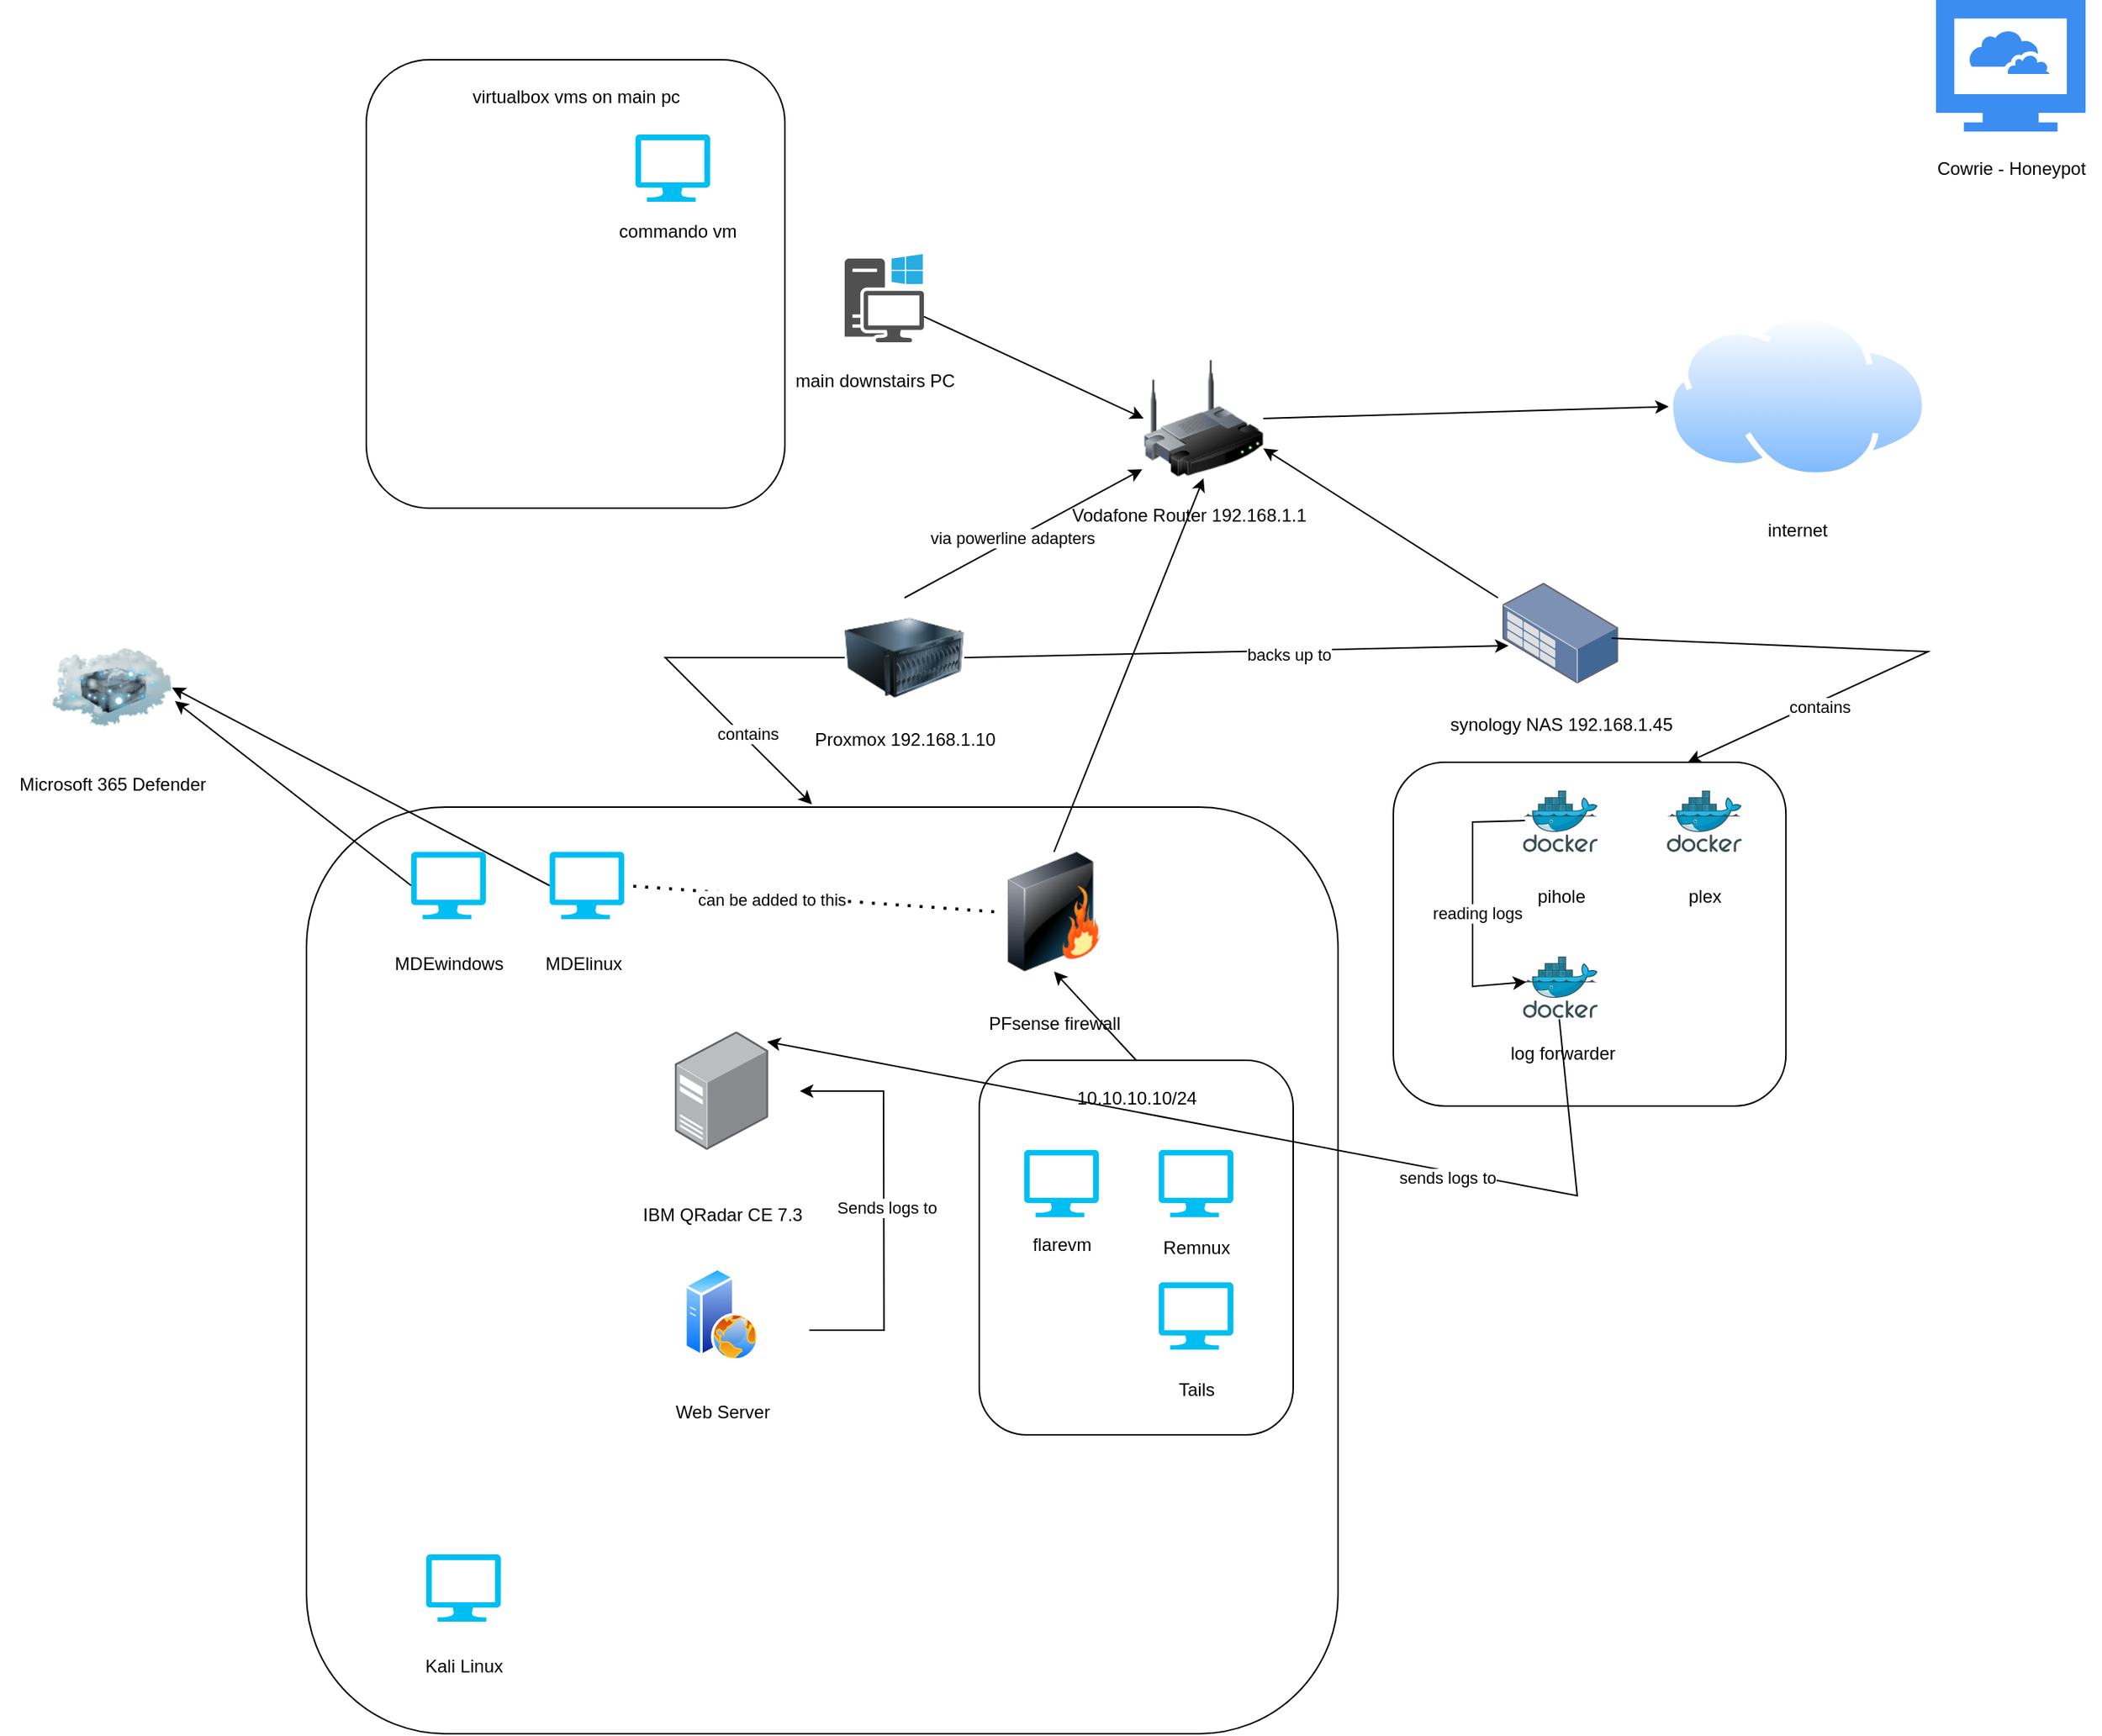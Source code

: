 <mxfile version="24.7.16">
  <diagram name="Page-1" id="ZpYNvY8d8dBsB5j52Xvp">
    <mxGraphModel dx="2284" dy="1846" grid="1" gridSize="10" guides="1" tooltips="1" connect="1" arrows="1" fold="1" page="1" pageScale="1" pageWidth="850" pageHeight="1100" math="0" shadow="0">
      <root>
        <mxCell id="0" />
        <mxCell id="1" parent="0" />
        <mxCell id="5E9RYm8k1yz9LcODwsZq-1" value="" style="image;points=[];aspect=fixed;html=1;align=center;shadow=0;dashed=0;image=img/lib/allied_telesis/computer_and_terminals/Server_Desktop.svg;" parent="1" vertex="1">
          <mxGeometry x="106.3" y="310" width="62.6" height="79.35" as="geometry" />
        </mxCell>
        <mxCell id="5E9RYm8k1yz9LcODwsZq-2" value="&lt;div&gt;IBM QRadar CE 7.3&lt;/div&gt;" style="text;html=1;align=center;verticalAlign=middle;resizable=0;points=[];autosize=1;strokeColor=none;fillColor=none;" parent="1" vertex="1">
          <mxGeometry x="72.6" y="418" width="130" height="30" as="geometry" />
        </mxCell>
        <mxCell id="5E9RYm8k1yz9LcODwsZq-3" value="" style="image;html=1;image=img/lib/clip_art/networking/Cloud_Server_128x128.png" parent="1" vertex="1">
          <mxGeometry x="-310" y="40" width="80" height="80" as="geometry" />
        </mxCell>
        <mxCell id="5E9RYm8k1yz9LcODwsZq-4" value="&lt;div&gt;Microsoft 365 Defender&lt;/div&gt;" style="text;html=1;align=center;verticalAlign=middle;resizable=0;points=[];autosize=1;strokeColor=none;fillColor=none;" parent="1" vertex="1">
          <mxGeometry x="-345" y="130" width="150" height="30" as="geometry" />
        </mxCell>
        <mxCell id="5E9RYm8k1yz9LcODwsZq-7" value="" style="image;aspect=fixed;perimeter=ellipsePerimeter;html=1;align=center;shadow=0;dashed=0;spacingTop=3;image=img/lib/active_directory/web_server.svg;" parent="1" vertex="1">
          <mxGeometry x="112.6" y="468" width="50" height="62.5" as="geometry" />
        </mxCell>
        <mxCell id="5E9RYm8k1yz9LcODwsZq-8" value="Web Server" style="text;html=1;align=center;verticalAlign=middle;resizable=0;points=[];autosize=1;strokeColor=none;fillColor=none;" parent="1" vertex="1">
          <mxGeometry x="92.6" y="550" width="90" height="30" as="geometry" />
        </mxCell>
        <mxCell id="5E9RYm8k1yz9LcODwsZq-11" value="" style="endArrow=classic;html=1;rounded=0;" parent="1" edge="1">
          <mxGeometry width="50" height="50" relative="1" as="geometry">
            <mxPoint x="196.3" y="510" as="sourcePoint" />
            <mxPoint x="190" y="350" as="targetPoint" />
            <Array as="points">
              <mxPoint x="246.3" y="510" />
              <mxPoint x="246" y="350" />
            </Array>
          </mxGeometry>
        </mxCell>
        <mxCell id="5E9RYm8k1yz9LcODwsZq-13" value="Sends logs to" style="edgeLabel;html=1;align=center;verticalAlign=middle;resizable=0;points=[];" parent="5E9RYm8k1yz9LcODwsZq-11" vertex="1" connectable="0">
          <mxGeometry x="-0.007" y="-2" relative="1" as="geometry">
            <mxPoint as="offset" />
          </mxGeometry>
        </mxCell>
        <mxCell id="5E9RYm8k1yz9LcODwsZq-14" value="" style="image;html=1;image=img/lib/clip_art/networking/Firewall_128x128.png" parent="1" vertex="1">
          <mxGeometry x="320" y="190" width="80" height="80" as="geometry" />
        </mxCell>
        <mxCell id="5E9RYm8k1yz9LcODwsZq-15" value="PFsense firewall" style="text;html=1;align=center;verticalAlign=middle;resizable=0;points=[];autosize=1;strokeColor=none;fillColor=none;" parent="1" vertex="1">
          <mxGeometry x="300" y="290" width="120" height="30" as="geometry" />
        </mxCell>
        <mxCell id="5E9RYm8k1yz9LcODwsZq-16" value="" style="image;html=1;image=img/lib/clip_art/computers/Server_128x128.png" parent="1" vertex="1">
          <mxGeometry x="220" y="20" width="80" height="80" as="geometry" />
        </mxCell>
        <mxCell id="5E9RYm8k1yz9LcODwsZq-17" value="Proxmox 192.168.1.10" style="text;html=1;align=center;verticalAlign=middle;resizable=0;points=[];autosize=1;strokeColor=none;fillColor=none;" parent="1" vertex="1">
          <mxGeometry x="185" y="100" width="150" height="30" as="geometry" />
        </mxCell>
        <mxCell id="5E9RYm8k1yz9LcODwsZq-18" value="" style="rounded=1;whiteSpace=wrap;html=1;fillColor=none;" parent="1" vertex="1">
          <mxGeometry x="-140" y="160.0" width="690" height="620" as="geometry" />
        </mxCell>
        <mxCell id="5E9RYm8k1yz9LcODwsZq-19" value="" style="rounded=1;whiteSpace=wrap;html=1;fillColor=none;" parent="1" vertex="1">
          <mxGeometry x="310" y="329.35" width="210" height="250.65" as="geometry" />
        </mxCell>
        <mxCell id="5E9RYm8k1yz9LcODwsZq-20" value="&lt;div&gt;10.10.10.10/24&lt;/div&gt;" style="text;html=1;align=center;verticalAlign=middle;resizable=0;points=[];autosize=1;strokeColor=none;fillColor=none;" parent="1" vertex="1">
          <mxGeometry x="360" y="340" width="110" height="30" as="geometry" />
        </mxCell>
        <mxCell id="5E9RYm8k1yz9LcODwsZq-21" value="" style="verticalLabelPosition=bottom;html=1;verticalAlign=top;align=center;strokeColor=none;fillColor=#00BEF2;shape=mxgraph.azure.computer;pointerEvents=1;" parent="1" vertex="1">
          <mxGeometry x="340" y="389.35" width="50" height="45" as="geometry" />
        </mxCell>
        <mxCell id="5E9RYm8k1yz9LcODwsZq-22" value="flarevm" style="text;html=1;align=center;verticalAlign=middle;resizable=0;points=[];autosize=1;strokeColor=none;fillColor=none;" parent="1" vertex="1">
          <mxGeometry x="335" y="438" width="60" height="30" as="geometry" />
        </mxCell>
        <mxCell id="5E9RYm8k1yz9LcODwsZq-23" value="" style="image;aspect=fixed;perimeter=ellipsePerimeter;html=1;align=center;shadow=0;dashed=0;spacingTop=3;image=img/lib/active_directory/internet_cloud.svg;" parent="1" vertex="1">
          <mxGeometry x="770" y="-170" width="174.6" height="110" as="geometry" />
        </mxCell>
        <mxCell id="5E9RYm8k1yz9LcODwsZq-24" value="internet" style="text;html=1;align=center;verticalAlign=middle;resizable=0;points=[];autosize=1;strokeColor=none;fillColor=none;" parent="1" vertex="1">
          <mxGeometry x="827.3" y="-40" width="60" height="30" as="geometry" />
        </mxCell>
        <mxCell id="5E9RYm8k1yz9LcODwsZq-31" value="" style="endArrow=classic;html=1;rounded=0;exitX=0.5;exitY=0;exitDx=0;exitDy=0;entryX=0.5;entryY=1;entryDx=0;entryDy=0;" parent="1" source="5E9RYm8k1yz9LcODwsZq-19" target="5E9RYm8k1yz9LcODwsZq-14" edge="1">
          <mxGeometry width="50" height="50" relative="1" as="geometry">
            <mxPoint x="140" y="280" as="sourcePoint" />
            <mxPoint x="190" y="230" as="targetPoint" />
          </mxGeometry>
        </mxCell>
        <mxCell id="5E9RYm8k1yz9LcODwsZq-33" value="" style="endArrow=classic;html=1;rounded=0;exitX=0.5;exitY=0;exitDx=0;exitDy=0;entryX=0.5;entryY=1;entryDx=0;entryDy=0;" parent="1" source="5E9RYm8k1yz9LcODwsZq-14" target="5E9RYm8k1yz9LcODwsZq-35" edge="1">
          <mxGeometry width="50" height="50" relative="1" as="geometry">
            <mxPoint x="400" y="120" as="sourcePoint" />
            <mxPoint x="450" as="targetPoint" />
          </mxGeometry>
        </mxCell>
        <mxCell id="5E9RYm8k1yz9LcODwsZq-35" value="" style="image;html=1;image=img/lib/clip_art/networking/Wireless_Router_128x128.png" parent="1" vertex="1">
          <mxGeometry x="420" y="-140" width="80" height="80" as="geometry" />
        </mxCell>
        <mxCell id="5E9RYm8k1yz9LcODwsZq-38" value="Vodafone Router 192.168.1.1" style="text;html=1;align=center;verticalAlign=middle;resizable=0;points=[];autosize=1;strokeColor=none;fillColor=none;" parent="1" vertex="1">
          <mxGeometry x="360" y="-50" width="180" height="30" as="geometry" />
        </mxCell>
        <mxCell id="5E9RYm8k1yz9LcODwsZq-39" value="" style="endArrow=classic;html=1;rounded=0;entryX=0.007;entryY=0.564;entryDx=0;entryDy=0;entryPerimeter=0;exitX=1;exitY=0.5;exitDx=0;exitDy=0;" parent="1" source="5E9RYm8k1yz9LcODwsZq-35" target="5E9RYm8k1yz9LcODwsZq-23" edge="1">
          <mxGeometry width="50" height="50" relative="1" as="geometry">
            <mxPoint x="170" y="150" as="sourcePoint" />
            <mxPoint x="220" y="100" as="targetPoint" />
          </mxGeometry>
        </mxCell>
        <mxCell id="5E9RYm8k1yz9LcODwsZq-40" value="" style="endArrow=classic;html=1;rounded=0;entryX=-0.012;entryY=0.925;entryDx=0;entryDy=0;exitX=0.5;exitY=0;exitDx=0;exitDy=0;entryPerimeter=0;" parent="1" source="5E9RYm8k1yz9LcODwsZq-16" target="5E9RYm8k1yz9LcODwsZq-35" edge="1">
          <mxGeometry width="50" height="50" relative="1" as="geometry">
            <mxPoint x="170" y="150" as="sourcePoint" />
            <mxPoint x="220" y="100" as="targetPoint" />
          </mxGeometry>
        </mxCell>
        <mxCell id="h4ZgnDe_PBZzKWVYN4k4-1" value="&lt;div&gt;via powerline adapters&lt;/div&gt;" style="edgeLabel;html=1;align=center;verticalAlign=middle;resizable=0;points=[];" parent="5E9RYm8k1yz9LcODwsZq-40" vertex="1" connectable="0">
          <mxGeometry x="-0.089" y="1" relative="1" as="geometry">
            <mxPoint as="offset" />
          </mxGeometry>
        </mxCell>
        <mxCell id="5E9RYm8k1yz9LcODwsZq-41" value="" style="verticalLabelPosition=bottom;html=1;verticalAlign=top;align=center;strokeColor=none;fillColor=#00BEF2;shape=mxgraph.azure.computer;pointerEvents=1;" parent="1" vertex="1">
          <mxGeometry x="430" y="389.35" width="50" height="45" as="geometry" />
        </mxCell>
        <mxCell id="5E9RYm8k1yz9LcODwsZq-43" value="&lt;div&gt;Remnux&lt;/div&gt;" style="text;html=1;align=center;verticalAlign=middle;resizable=0;points=[];autosize=1;strokeColor=none;fillColor=none;" parent="1" vertex="1">
          <mxGeometry x="420" y="439.67" width="70" height="30" as="geometry" />
        </mxCell>
        <mxCell id="5E9RYm8k1yz9LcODwsZq-44" value="" style="sketch=0;pointerEvents=1;shadow=0;dashed=0;html=1;strokeColor=none;fillColor=#505050;labelPosition=center;verticalLabelPosition=bottom;verticalAlign=top;outlineConnect=0;align=center;shape=mxgraph.office.devices.workstation_pc;" parent="1" vertex="1">
          <mxGeometry x="220" y="-210" width="53" height="59" as="geometry" />
        </mxCell>
        <mxCell id="5E9RYm8k1yz9LcODwsZq-45" value="main downstairs PC" style="text;html=1;align=center;verticalAlign=middle;resizable=0;points=[];autosize=1;strokeColor=none;fillColor=none;" parent="1" vertex="1">
          <mxGeometry x="170" y="-140" width="140" height="30" as="geometry" />
        </mxCell>
        <mxCell id="5E9RYm8k1yz9LcODwsZq-46" value="" style="endArrow=classic;html=1;rounded=0;entryX=0;entryY=0.5;entryDx=0;entryDy=0;" parent="1" source="5E9RYm8k1yz9LcODwsZq-44" target="5E9RYm8k1yz9LcODwsZq-35" edge="1">
          <mxGeometry width="50" height="50" relative="1" as="geometry">
            <mxPoint x="220" y="-50" as="sourcePoint" />
            <mxPoint x="270" y="-100" as="targetPoint" />
          </mxGeometry>
        </mxCell>
        <mxCell id="5E9RYm8k1yz9LcODwsZq-47" value="" style="rounded=1;whiteSpace=wrap;html=1;fillColor=none;" parent="1" vertex="1">
          <mxGeometry x="-100" y="-340" width="280" height="300" as="geometry" />
        </mxCell>
        <mxCell id="5E9RYm8k1yz9LcODwsZq-48" value="&lt;div&gt;virtualbox vms on main pc&lt;/div&gt;" style="text;html=1;align=center;verticalAlign=middle;resizable=0;points=[];autosize=1;strokeColor=none;fillColor=none;" parent="1" vertex="1">
          <mxGeometry x="-40" y="-330" width="160" height="30" as="geometry" />
        </mxCell>
        <mxCell id="5E9RYm8k1yz9LcODwsZq-49" value="" style="verticalLabelPosition=bottom;html=1;verticalAlign=top;align=center;strokeColor=none;fillColor=#00BEF2;shape=mxgraph.azure.computer;pointerEvents=1;" parent="1" vertex="1">
          <mxGeometry x="80" y="-290" width="50" height="45" as="geometry" />
        </mxCell>
        <mxCell id="5E9RYm8k1yz9LcODwsZq-50" value="commando vm" style="text;html=1;align=center;verticalAlign=middle;resizable=0;points=[];autosize=1;strokeColor=none;fillColor=none;" parent="1" vertex="1">
          <mxGeometry x="52.6" y="-240" width="110" height="30" as="geometry" />
        </mxCell>
        <mxCell id="5E9RYm8k1yz9LcODwsZq-51" value="" style="verticalLabelPosition=bottom;html=1;verticalAlign=top;align=center;strokeColor=none;fillColor=#00BEF2;shape=mxgraph.azure.computer;pointerEvents=1;" parent="1" vertex="1">
          <mxGeometry x="-70" y="190.0" width="50" height="45" as="geometry" />
        </mxCell>
        <mxCell id="5E9RYm8k1yz9LcODwsZq-54" value="MDEwindows" style="text;html=1;align=center;verticalAlign=middle;resizable=0;points=[];autosize=1;strokeColor=none;fillColor=none;" parent="1" vertex="1">
          <mxGeometry x="-95" y="250" width="100" height="30" as="geometry" />
        </mxCell>
        <mxCell id="5E9RYm8k1yz9LcODwsZq-55" value="" style="verticalLabelPosition=bottom;html=1;verticalAlign=top;align=center;strokeColor=none;fillColor=#00BEF2;shape=mxgraph.azure.computer;pointerEvents=1;" parent="1" vertex="1">
          <mxGeometry x="22.6" y="190.0" width="50" height="45" as="geometry" />
        </mxCell>
        <mxCell id="5E9RYm8k1yz9LcODwsZq-56" value="MDElinux" style="text;html=1;align=center;verticalAlign=middle;resizable=0;points=[];autosize=1;strokeColor=none;fillColor=none;" parent="1" vertex="1">
          <mxGeometry x="10" y="250" width="70" height="30" as="geometry" />
        </mxCell>
        <mxCell id="5E9RYm8k1yz9LcODwsZq-57" value="" style="endArrow=classic;html=1;rounded=0;exitX=0;exitY=0.5;exitDx=0;exitDy=0;exitPerimeter=0;entryX=1.025;entryY=0.613;entryDx=0;entryDy=0;entryPerimeter=0;" parent="1" source="5E9RYm8k1yz9LcODwsZq-51" target="5E9RYm8k1yz9LcODwsZq-3" edge="1">
          <mxGeometry width="50" height="50" relative="1" as="geometry">
            <mxPoint x="-280" y="250" as="sourcePoint" />
            <mxPoint x="-230" y="200" as="targetPoint" />
          </mxGeometry>
        </mxCell>
        <mxCell id="5E9RYm8k1yz9LcODwsZq-59" value="" style="endArrow=classic;html=1;rounded=0;exitX=0;exitY=0.5;exitDx=0;exitDy=0;exitPerimeter=0;entryX=1;entryY=0.5;entryDx=0;entryDy=0;" parent="1" source="5E9RYm8k1yz9LcODwsZq-55" target="5E9RYm8k1yz9LcODwsZq-3" edge="1">
          <mxGeometry width="50" height="50" relative="1" as="geometry">
            <mxPoint x="-150" y="90" as="sourcePoint" />
            <mxPoint x="-100" y="40" as="targetPoint" />
          </mxGeometry>
        </mxCell>
        <mxCell id="5E9RYm8k1yz9LcODwsZq-60" value="" style="image;points=[];aspect=fixed;html=1;align=center;shadow=0;dashed=0;image=img/lib/allied_telesis/storage/Datacenter_Server_Rack_Storage_Unit_Small.svg;" parent="1" vertex="1">
          <mxGeometry x="660" y="10" width="77.4" height="67.2" as="geometry" />
        </mxCell>
        <mxCell id="5E9RYm8k1yz9LcODwsZq-61" value="synology NAS 192.168.1.45" style="text;html=1;align=center;verticalAlign=middle;resizable=0;points=[];autosize=1;strokeColor=none;fillColor=none;" parent="1" vertex="1">
          <mxGeometry x="613.7" y="90" width="170" height="30" as="geometry" />
        </mxCell>
        <mxCell id="5E9RYm8k1yz9LcODwsZq-62" value="" style="image;sketch=0;aspect=fixed;html=1;points=[];align=center;fontSize=12;image=img/lib/mscae/Docker.svg;" parent="1" vertex="1">
          <mxGeometry x="673.7" y="149" width="50" height="41" as="geometry" />
        </mxCell>
        <mxCell id="5E9RYm8k1yz9LcODwsZq-63" value="pihole" style="text;html=1;align=center;verticalAlign=middle;resizable=0;points=[];autosize=1;strokeColor=none;fillColor=none;" parent="1" vertex="1">
          <mxGeometry x="668.7" y="205" width="60" height="30" as="geometry" />
        </mxCell>
        <mxCell id="5E9RYm8k1yz9LcODwsZq-64" value="" style="image;sketch=0;aspect=fixed;html=1;points=[];align=center;fontSize=12;image=img/lib/mscae/Docker.svg;" parent="1" vertex="1">
          <mxGeometry x="770" y="149" width="50" height="41" as="geometry" />
        </mxCell>
        <mxCell id="5E9RYm8k1yz9LcODwsZq-65" value="plex" style="text;html=1;align=center;verticalAlign=middle;resizable=0;points=[];autosize=1;strokeColor=none;fillColor=none;" parent="1" vertex="1">
          <mxGeometry x="770" y="205" width="50" height="30" as="geometry" />
        </mxCell>
        <mxCell id="5E9RYm8k1yz9LcODwsZq-66" value="" style="image;sketch=0;aspect=fixed;html=1;points=[];align=center;fontSize=12;image=img/lib/mscae/Docker.svg;" parent="1" vertex="1">
          <mxGeometry x="673.7" y="260" width="50" height="41" as="geometry" />
        </mxCell>
        <mxCell id="5E9RYm8k1yz9LcODwsZq-67" value="log forwarder" style="text;html=1;align=center;verticalAlign=middle;resizable=0;points=[];autosize=1;strokeColor=none;fillColor=none;" parent="1" vertex="1">
          <mxGeometry x="650" y="310" width="100" height="30" as="geometry" />
        </mxCell>
        <mxCell id="5E9RYm8k1yz9LcODwsZq-68" value="" style="rounded=1;whiteSpace=wrap;html=1;fillColor=none;" parent="1" vertex="1">
          <mxGeometry x="587" y="130" width="262.6" height="230" as="geometry" />
        </mxCell>
        <mxCell id="5E9RYm8k1yz9LcODwsZq-69" value="" style="endArrow=classic;html=1;rounded=0;exitX=0.026;exitY=0.488;exitDx=0;exitDy=0;exitPerimeter=0;entryX=0.046;entryY=0.415;entryDx=0;entryDy=0;entryPerimeter=0;" parent="1" source="5E9RYm8k1yz9LcODwsZq-62" target="5E9RYm8k1yz9LcODwsZq-66" edge="1">
          <mxGeometry width="50" height="50" relative="1" as="geometry">
            <mxPoint x="840" y="50" as="sourcePoint" />
            <mxPoint x="650" y="280" as="targetPoint" />
            <Array as="points">
              <mxPoint x="640" y="170" />
              <mxPoint x="640" y="280" />
            </Array>
          </mxGeometry>
        </mxCell>
        <mxCell id="5E9RYm8k1yz9LcODwsZq-70" value="reading logs" style="edgeLabel;html=1;align=center;verticalAlign=middle;resizable=0;points=[];" parent="5E9RYm8k1yz9LcODwsZq-69" vertex="1" connectable="0">
          <mxGeometry x="0.06" y="3" relative="1" as="geometry">
            <mxPoint as="offset" />
          </mxGeometry>
        </mxCell>
        <mxCell id="5E9RYm8k1yz9LcODwsZq-71" value="" style="endArrow=classic;html=1;rounded=0;exitX=0.486;exitY=1.024;exitDx=0;exitDy=0;exitPerimeter=0;entryX=0.986;entryY=0.088;entryDx=0;entryDy=0;entryPerimeter=0;" parent="1" source="5E9RYm8k1yz9LcODwsZq-66" target="5E9RYm8k1yz9LcODwsZq-1" edge="1">
          <mxGeometry width="50" height="50" relative="1" as="geometry">
            <mxPoint x="770" y="510" as="sourcePoint" />
            <mxPoint x="640" y="450" as="targetPoint" />
            <Array as="points">
              <mxPoint x="710" y="420" />
            </Array>
          </mxGeometry>
        </mxCell>
        <mxCell id="5E9RYm8k1yz9LcODwsZq-72" value="sends logs to" style="edgeLabel;html=1;align=center;verticalAlign=middle;resizable=0;points=[];" parent="5E9RYm8k1yz9LcODwsZq-71" vertex="1" connectable="0">
          <mxGeometry x="-0.384" y="4" relative="1" as="geometry">
            <mxPoint as="offset" />
          </mxGeometry>
        </mxCell>
        <mxCell id="5E9RYm8k1yz9LcODwsZq-73" value="" style="endArrow=classic;html=1;rounded=0;exitX=1;exitY=0.5;exitDx=0;exitDy=0;entryX=0.052;entryY=0.625;entryDx=0;entryDy=0;entryPerimeter=0;" parent="1" source="5E9RYm8k1yz9LcODwsZq-16" target="5E9RYm8k1yz9LcODwsZq-60" edge="1">
          <mxGeometry width="50" height="50" relative="1" as="geometry">
            <mxPoint x="480" y="180" as="sourcePoint" />
            <mxPoint x="560" y="40" as="targetPoint" />
          </mxGeometry>
        </mxCell>
        <mxCell id="5E9RYm8k1yz9LcODwsZq-74" value="backs up to" style="edgeLabel;html=1;align=center;verticalAlign=middle;resizable=0;points=[];" parent="5E9RYm8k1yz9LcODwsZq-73" vertex="1" connectable="0">
          <mxGeometry x="0.192" y="-3" relative="1" as="geometry">
            <mxPoint as="offset" />
          </mxGeometry>
        </mxCell>
        <mxCell id="5E9RYm8k1yz9LcODwsZq-75" value="" style="endArrow=classic;html=1;rounded=0;entryX=1;entryY=0.75;entryDx=0;entryDy=0;exitX=-0.039;exitY=0.149;exitDx=0;exitDy=0;exitPerimeter=0;" parent="1" source="5E9RYm8k1yz9LcODwsZq-60" target="5E9RYm8k1yz9LcODwsZq-35" edge="1">
          <mxGeometry width="50" height="50" relative="1" as="geometry">
            <mxPoint x="510" y="160" as="sourcePoint" />
            <mxPoint x="560" y="110" as="targetPoint" />
          </mxGeometry>
        </mxCell>
        <mxCell id="h4ZgnDe_PBZzKWVYN4k4-2" value="" style="endArrow=classic;html=1;rounded=0;exitX=0;exitY=0.5;exitDx=0;exitDy=0;entryX=0.49;entryY=-0.003;entryDx=0;entryDy=0;entryPerimeter=0;" parent="1" source="5E9RYm8k1yz9LcODwsZq-16" target="5E9RYm8k1yz9LcODwsZq-18" edge="1">
          <mxGeometry width="50" height="50" relative="1" as="geometry">
            <mxPoint x="260" y="80" as="sourcePoint" />
            <mxPoint x="80" y="110" as="targetPoint" />
            <Array as="points">
              <mxPoint x="100" y="60" />
            </Array>
          </mxGeometry>
        </mxCell>
        <mxCell id="h4ZgnDe_PBZzKWVYN4k4-3" value="contains" style="edgeLabel;html=1;align=center;verticalAlign=middle;resizable=0;points=[];" parent="h4ZgnDe_PBZzKWVYN4k4-2" vertex="1" connectable="0">
          <mxGeometry x="0.508" y="3" relative="1" as="geometry">
            <mxPoint as="offset" />
          </mxGeometry>
        </mxCell>
        <mxCell id="h4ZgnDe_PBZzKWVYN4k4-4" value="" style="endArrow=classic;html=1;rounded=0;exitX=0.943;exitY=0.551;exitDx=0;exitDy=0;entryX=0.75;entryY=0;entryDx=0;entryDy=0;exitPerimeter=0;" parent="1" source="5E9RYm8k1yz9LcODwsZq-60" target="5E9RYm8k1yz9LcODwsZq-68" edge="1">
          <mxGeometry width="50" height="50" relative="1" as="geometry">
            <mxPoint x="1064.6" y="56" as="sourcePoint" />
            <mxPoint x="1022.6" y="154" as="targetPoint" />
            <Array as="points">
              <mxPoint x="944.6" y="56" />
            </Array>
          </mxGeometry>
        </mxCell>
        <mxCell id="h4ZgnDe_PBZzKWVYN4k4-5" value="contains" style="edgeLabel;html=1;align=center;verticalAlign=middle;resizable=0;points=[];" parent="h4ZgnDe_PBZzKWVYN4k4-4" vertex="1" connectable="0">
          <mxGeometry x="0.508" y="3" relative="1" as="geometry">
            <mxPoint as="offset" />
          </mxGeometry>
        </mxCell>
        <mxCell id="h4ZgnDe_PBZzKWVYN4k4-7" value="" style="sketch=0;html=1;aspect=fixed;strokeColor=none;shadow=0;fillColor=#3B8DF1;verticalAlign=top;labelPosition=center;verticalLabelPosition=bottom;shape=mxgraph.gcp2.cloud_computer" parent="1" vertex="1">
          <mxGeometry x="950" y="-380" width="100" height="88" as="geometry" />
        </mxCell>
        <mxCell id="h4ZgnDe_PBZzKWVYN4k4-8" value="Cowrie - Honeypot " style="text;html=1;align=center;verticalAlign=middle;resizable=0;points=[];autosize=1;strokeColor=none;fillColor=none;" parent="1" vertex="1">
          <mxGeometry x="940" y="-282.5" width="120" height="30" as="geometry" />
        </mxCell>
        <mxCell id="cs_P3UKL4KpndJtd3GP3-1" value="" style="endArrow=none;dashed=1;html=1;dashPattern=1 3;strokeWidth=2;rounded=0;entryX=1;entryY=0.5;entryDx=0;entryDy=0;entryPerimeter=0;exitX=0;exitY=0.5;exitDx=0;exitDy=0;" edge="1" parent="1" source="5E9RYm8k1yz9LcODwsZq-14" target="5E9RYm8k1yz9LcODwsZq-55">
          <mxGeometry width="50" height="50" relative="1" as="geometry">
            <mxPoint x="30" y="90" as="sourcePoint" />
            <mxPoint x="-360" y="380" as="targetPoint" />
          </mxGeometry>
        </mxCell>
        <mxCell id="cs_P3UKL4KpndJtd3GP3-2" value="can be added to this" style="edgeLabel;html=1;align=center;verticalAlign=middle;resizable=0;points=[];" vertex="1" connectable="0" parent="cs_P3UKL4KpndJtd3GP3-1">
          <mxGeometry x="0.204" y="2" relative="1" as="geometry">
            <mxPoint as="offset" />
          </mxGeometry>
        </mxCell>
        <mxCell id="cs_P3UKL4KpndJtd3GP3-4" value="" style="verticalLabelPosition=bottom;html=1;verticalAlign=top;align=center;strokeColor=none;fillColor=#00BEF2;shape=mxgraph.azure.computer;pointerEvents=1;" vertex="1" parent="1">
          <mxGeometry x="-60" y="660" width="50" height="45" as="geometry" />
        </mxCell>
        <mxCell id="cs_P3UKL4KpndJtd3GP3-5" value="Kali Linux" style="text;html=1;align=center;verticalAlign=middle;resizable=0;points=[];autosize=1;strokeColor=none;fillColor=none;" vertex="1" parent="1">
          <mxGeometry x="-75" y="720" width="80" height="30" as="geometry" />
        </mxCell>
        <mxCell id="cs_P3UKL4KpndJtd3GP3-6" value="" style="verticalLabelPosition=bottom;html=1;verticalAlign=top;align=center;strokeColor=none;fillColor=#00BEF2;shape=mxgraph.azure.computer;pointerEvents=1;" vertex="1" parent="1">
          <mxGeometry x="430" y="478" width="50" height="45" as="geometry" />
        </mxCell>
        <mxCell id="cs_P3UKL4KpndJtd3GP3-7" value="&lt;div&gt;Tails&lt;/div&gt;" style="text;html=1;align=center;verticalAlign=middle;resizable=0;points=[];autosize=1;strokeColor=none;fillColor=none;" vertex="1" parent="1">
          <mxGeometry x="430" y="535" width="50" height="30" as="geometry" />
        </mxCell>
      </root>
    </mxGraphModel>
  </diagram>
</mxfile>
